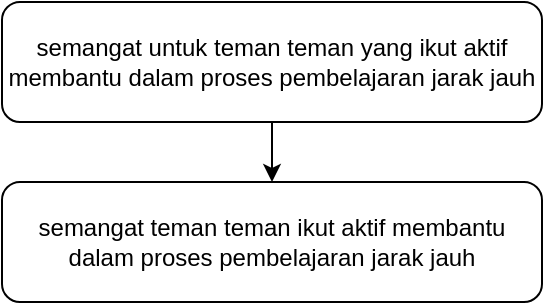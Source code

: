 <mxfile version="14.1.9" type="device"><diagram id="6jTATUxol-LBHKUSFNX4" name="Page-1"><mxGraphModel dx="868" dy="482" grid="1" gridSize="10" guides="1" tooltips="1" connect="1" arrows="1" fold="1" page="1" pageScale="1" pageWidth="827" pageHeight="1169" math="0" shadow="0"><root><mxCell id="0"/><mxCell id="1" parent="0"/><mxCell id="3i6or3TbOvKhkkbhwgQq-5" style="edgeStyle=orthogonalEdgeStyle;rounded=0;orthogonalLoop=1;jettySize=auto;html=1;entryX=0.5;entryY=0;entryDx=0;entryDy=0;" parent="1" source="3i6or3TbOvKhkkbhwgQq-3" target="3i6or3TbOvKhkkbhwgQq-4" edge="1"><mxGeometry relative="1" as="geometry"/></mxCell><mxCell id="3i6or3TbOvKhkkbhwgQq-3" value="semangat untuk teman teman yang ikut aktif membantu dalam proses pembelajaran jarak jauh" style="rounded=1;whiteSpace=wrap;html=1;" parent="1" vertex="1"><mxGeometry x="40" y="40" width="270" height="60" as="geometry"/></mxCell><mxCell id="3i6or3TbOvKhkkbhwgQq-4" value="&lt;span&gt;semangat teman teman ikut aktif membantu dalam proses pembelajaran jarak jauh&lt;/span&gt;" style="rounded=1;whiteSpace=wrap;html=1;" parent="1" vertex="1"><mxGeometry x="40" y="130" width="270" height="60" as="geometry"/></mxCell></root></mxGraphModel></diagram></mxfile>